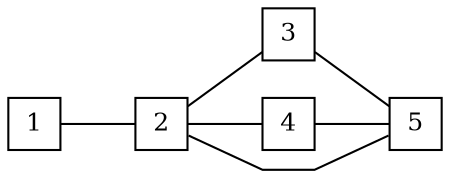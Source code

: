 graph myGraph {
node [label="\N", shape=box, fontsize=12];
graph [overlap="false",splines="polyline",rankdir="LR",bb="0,0,322,356"]
    1 [ label = "1" , height="0.35", width="0.35", pos="39,25"];
    2 [ label = "2" , height="0.35", width="0.35", pos="127,336"];
    3 [ label = "3" , height="0.35", width="0.35", pos="20,77"];
    4 [ label = "4" , height="0.35", width="0.35", pos="160,132"];
    5 [ label = "5" , height="0.35", width="0.35", pos="297,200"];
    1 -- 2;
    2 -- 3;
    2 -- 4;
    2 -- 5;
    3 -- 5;
    4 -- 5;
}

